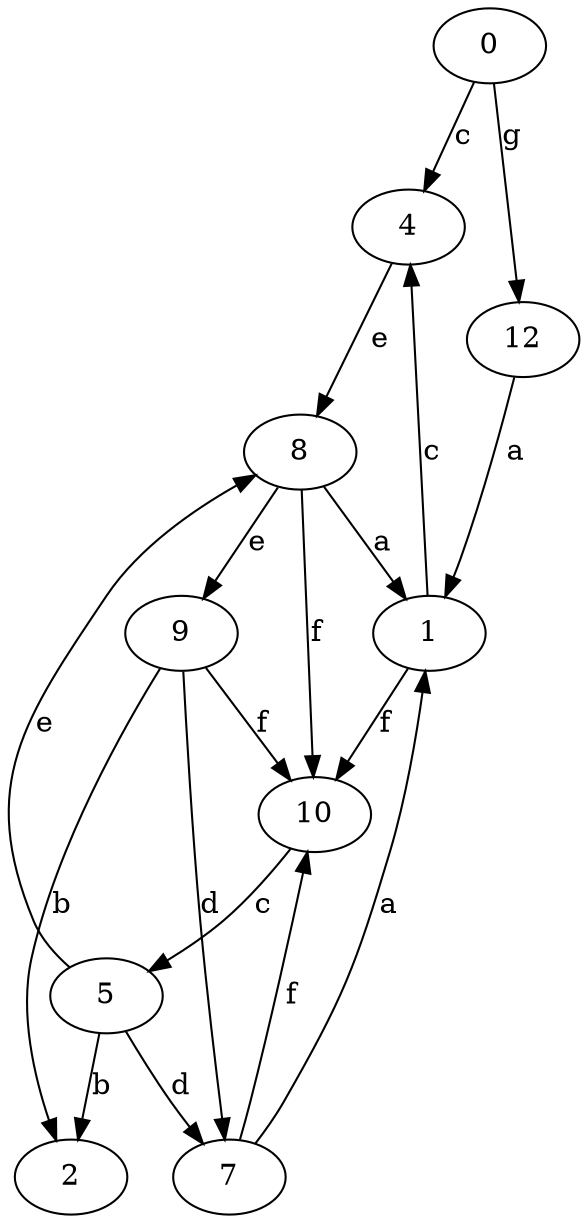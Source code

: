 strict digraph  {
0;
1;
2;
4;
5;
7;
8;
9;
10;
12;
0 -> 4  [label=c];
0 -> 12  [label=g];
1 -> 4  [label=c];
1 -> 10  [label=f];
4 -> 8  [label=e];
5 -> 2  [label=b];
5 -> 7  [label=d];
5 -> 8  [label=e];
7 -> 1  [label=a];
7 -> 10  [label=f];
8 -> 1  [label=a];
8 -> 9  [label=e];
8 -> 10  [label=f];
9 -> 2  [label=b];
9 -> 7  [label=d];
9 -> 10  [label=f];
10 -> 5  [label=c];
12 -> 1  [label=a];
}
